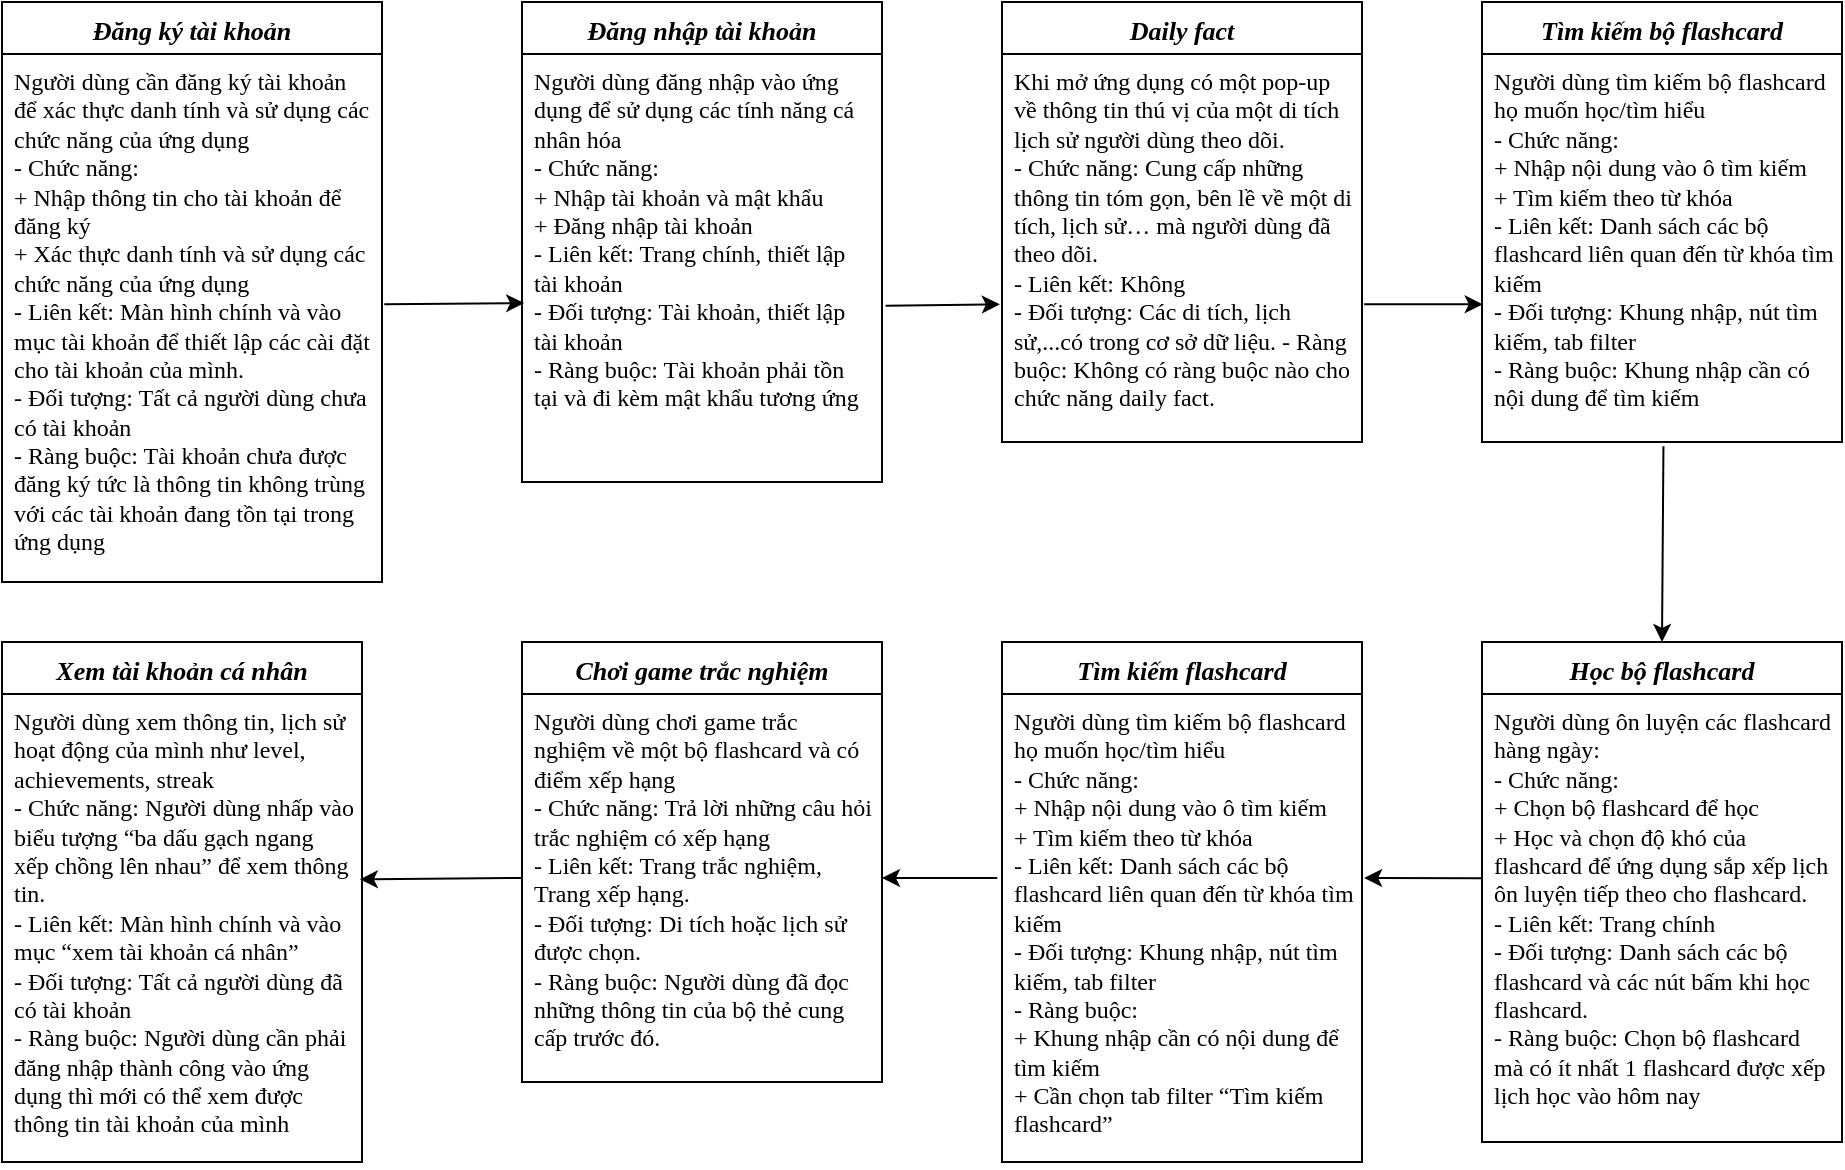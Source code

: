 <mxfile version="21.7.2" type="google">
  <diagram id="C5RBs43oDa-KdzZeNtuy" name="Page-1">
    <mxGraphModel grid="1" page="1" gridSize="10" guides="1" tooltips="1" connect="1" arrows="1" fold="1" pageScale="1" pageWidth="827" pageHeight="1169" math="0" shadow="0">
      <root>
        <mxCell id="WIyWlLk6GJQsqaUBKTNV-0" />
        <mxCell id="WIyWlLk6GJQsqaUBKTNV-1" parent="WIyWlLk6GJQsqaUBKTNV-0" />
        <mxCell id="zkfFHV4jXpPFQw0GAbJ--0" value="Đăng ký tài khoản" style="swimlane;fontStyle=3;align=center;verticalAlign=top;childLayout=stackLayout;horizontal=1;startSize=26;horizontalStack=0;resizeParent=1;resizeLast=0;collapsible=1;marginBottom=0;rounded=0;shadow=0;strokeWidth=1;fontFamily=Times New Roman;fontSize=13;" vertex="1" parent="WIyWlLk6GJQsqaUBKTNV-1">
          <mxGeometry x="220" y="120" width="190" height="290" as="geometry">
            <mxRectangle x="230" y="140" width="160" height="26" as="alternateBounds" />
          </mxGeometry>
        </mxCell>
        <mxCell id="zkfFHV4jXpPFQw0GAbJ--1" value="Người dùng cần đăng ký tài khoản để xác thực danh tính và sử dụng các chức năng của ứng dụng&#xa;- Chức năng:&#xa;+ Nhập thông tin cho tài khoản để đăng ký&#xa;+ Xác thực danh tính và sử dụng các chức năng của ứng dụng&#xa;- Liên kết: Màn hình chính và vào mục tài khoản để thiết lập các cài đặt cho tài khoản của mình.&#xa;- Đối tượng: Tất cả người dùng chưa có tài khoản&#xa;- Ràng buộc: Tài khoản chưa được đăng ký tức là thông tin không trùng với các tài khoản đang tồn tại trong ứng dụng&#xa;" style="text;align=left;verticalAlign=top;spacingLeft=4;spacingRight=4;overflow=hidden;rotatable=0;points=[[0,0.5],[1,0.5]];portConstraint=eastwest;fontFamily=Times New Roman;whiteSpace=wrap;" vertex="1" parent="zkfFHV4jXpPFQw0GAbJ--0">
          <mxGeometry y="26" width="190" height="264" as="geometry" />
        </mxCell>
        <mxCell id="vf-lQCcpxvajzbO1AWoG-0" value="" style="endArrow=classic;html=1;rounded=0;exitX=1.006;exitY=0.474;exitDx=0;exitDy=0;exitPerimeter=0;entryX=0.006;entryY=0.582;entryDx=0;entryDy=0;entryPerimeter=0;" edge="1" parent="WIyWlLk6GJQsqaUBKTNV-1" source="zkfFHV4jXpPFQw0GAbJ--1" target="vf-lQCcpxvajzbO1AWoG-4">
          <mxGeometry width="50" height="50" relative="1" as="geometry">
            <mxPoint x="430" y="290" as="sourcePoint" />
            <mxPoint x="480" y="270" as="targetPoint" />
          </mxGeometry>
        </mxCell>
        <mxCell id="vf-lQCcpxvajzbO1AWoG-3" value="Đăng nhập tài khoản" style="swimlane;fontStyle=3;align=center;verticalAlign=top;childLayout=stackLayout;horizontal=1;startSize=26;horizontalStack=0;resizeParent=1;resizeLast=0;collapsible=1;marginBottom=0;rounded=0;shadow=0;strokeWidth=1;fontFamily=Times New Roman;fontSize=13;" vertex="1" parent="WIyWlLk6GJQsqaUBKTNV-1">
          <mxGeometry x="480" y="120" width="180" height="240" as="geometry">
            <mxRectangle x="230" y="140" width="160" height="26" as="alternateBounds" />
          </mxGeometry>
        </mxCell>
        <mxCell id="vf-lQCcpxvajzbO1AWoG-4" value="Người dùng đăng nhập vào ứng dụng để sử dụng các tính năng cá nhân hóa &#xa;- Chức năng:&#xa;+ Nhập tài khoản và mật khẩu&#xa;+ Đăng nhập tài khoản&#xa;- Liên kết: Trang chính, thiết lập tài khoản&#xa;- Đối tượng: Tài khoản, thiết lập tài khoản&#xa;- Ràng buộc: Tài khoản phải tồn tại và đi kèm mật khẩu tương ứng " style="text;align=left;verticalAlign=top;spacingLeft=4;spacingRight=4;overflow=hidden;rotatable=0;points=[[0,0.5],[1,0.5]];portConstraint=eastwest;fontFamily=Times New Roman;whiteSpace=wrap;" vertex="1" parent="vf-lQCcpxvajzbO1AWoG-3">
          <mxGeometry y="26" width="180" height="214" as="geometry" />
        </mxCell>
        <mxCell id="vf-lQCcpxvajzbO1AWoG-5" value="Daily fact" style="swimlane;fontStyle=3;align=center;verticalAlign=top;childLayout=stackLayout;horizontal=1;startSize=26;horizontalStack=0;resizeParent=1;resizeLast=0;collapsible=1;marginBottom=0;rounded=0;shadow=0;strokeWidth=1;fontFamily=Times New Roman;fontSize=13;" vertex="1" parent="WIyWlLk6GJQsqaUBKTNV-1">
          <mxGeometry x="720" y="120" width="180" height="220" as="geometry">
            <mxRectangle x="230" y="140" width="160" height="26" as="alternateBounds" />
          </mxGeometry>
        </mxCell>
        <mxCell id="vf-lQCcpxvajzbO1AWoG-6" value="Khi mở ứng dụng có một pop-up về thông tin thú vị của một di tích lịch sử người dùng theo dõi.&#xa;- Chức năng: Cung cấp những thông tin tóm gọn, bên lề về một di tích, lịch sử… mà người dùng đã theo dõi.&#xa;- Liên kết: Không&#xa;- Đối tượng: Các di tích, lịch sử,...có trong cơ sở dữ liệu. - Ràng buộc: Không có ràng buộc nào cho chức năng daily fact.&#xa;" style="text;align=left;verticalAlign=top;spacingLeft=4;spacingRight=4;overflow=hidden;rotatable=0;points=[[0,0.5],[1,0.5]];portConstraint=eastwest;fontFamily=Times New Roman;whiteSpace=wrap;" vertex="1" parent="vf-lQCcpxvajzbO1AWoG-5">
          <mxGeometry y="26" width="180" height="194" as="geometry" />
        </mxCell>
        <mxCell id="vf-lQCcpxvajzbO1AWoG-7" value="" style="endArrow=classic;html=1;rounded=0;exitX=1.01;exitY=0.588;exitDx=0;exitDy=0;exitPerimeter=0;entryX=-0.006;entryY=0.645;entryDx=0;entryDy=0;entryPerimeter=0;" edge="1" parent="WIyWlLk6GJQsqaUBKTNV-1" source="vf-lQCcpxvajzbO1AWoG-4" target="vf-lQCcpxvajzbO1AWoG-6">
          <mxGeometry width="50" height="50" relative="1" as="geometry">
            <mxPoint x="650" y="410" as="sourcePoint" />
            <mxPoint x="720" y="410" as="targetPoint" />
          </mxGeometry>
        </mxCell>
        <mxCell id="vf-lQCcpxvajzbO1AWoG-8" value="Tìm kiếm bộ flashcard" style="swimlane;fontStyle=3;align=center;verticalAlign=top;childLayout=stackLayout;horizontal=1;startSize=26;horizontalStack=0;resizeParent=1;resizeLast=0;collapsible=1;marginBottom=0;rounded=0;shadow=0;strokeWidth=1;fontFamily=Times New Roman;fontSize=13;" vertex="1" parent="WIyWlLk6GJQsqaUBKTNV-1">
          <mxGeometry x="960" y="120" width="180" height="220" as="geometry">
            <mxRectangle x="230" y="140" width="160" height="26" as="alternateBounds" />
          </mxGeometry>
        </mxCell>
        <mxCell id="vf-lQCcpxvajzbO1AWoG-9" value="Người dùng tìm kiếm bộ flashcard họ muốn học/tìm hiểu&#xa;- Chức năng: &#xa;+ Nhập nội dung vào ô tìm kiếm&#xa;+ Tìm kiếm theo từ khóa&#xa;- Liên kết: Danh sách các bộ flashcard liên quan đến từ khóa tìm kiếm&#xa;- Đối tượng: Khung nhập, nút tìm kiếm, tab filter&#xa;- Ràng buộc: Khung nhập cần có nội dung để tìm kiếm&#xa;" style="text;align=left;verticalAlign=top;spacingLeft=4;spacingRight=4;overflow=hidden;rotatable=0;points=[[0,0.5],[1,0.5]];portConstraint=eastwest;fontFamily=Times New Roman;whiteSpace=wrap;" vertex="1" parent="vf-lQCcpxvajzbO1AWoG-8">
          <mxGeometry y="26" width="180" height="194" as="geometry" />
        </mxCell>
        <mxCell id="vf-lQCcpxvajzbO1AWoG-10" value="" style="endArrow=classic;html=1;rounded=0;exitX=1.006;exitY=0.645;exitDx=0;exitDy=0;exitPerimeter=0;entryX=0.002;entryY=0.645;entryDx=0;entryDy=0;entryPerimeter=0;" edge="1" parent="WIyWlLk6GJQsqaUBKTNV-1" source="vf-lQCcpxvajzbO1AWoG-6" target="vf-lQCcpxvajzbO1AWoG-9">
          <mxGeometry width="50" height="50" relative="1" as="geometry">
            <mxPoint x="920" y="351" as="sourcePoint" />
            <mxPoint x="977" y="350" as="targetPoint" />
          </mxGeometry>
        </mxCell>
        <mxCell id="vf-lQCcpxvajzbO1AWoG-11" value="Học bộ flashcard" style="swimlane;fontStyle=3;align=center;verticalAlign=top;childLayout=stackLayout;horizontal=1;startSize=26;horizontalStack=0;resizeParent=1;resizeLast=0;collapsible=1;marginBottom=0;rounded=0;shadow=0;strokeWidth=1;fontFamily=Times New Roman;fontSize=13;" vertex="1" parent="WIyWlLk6GJQsqaUBKTNV-1">
          <mxGeometry x="960" y="440" width="180" height="250" as="geometry">
            <mxRectangle x="230" y="140" width="160" height="26" as="alternateBounds" />
          </mxGeometry>
        </mxCell>
        <mxCell id="vf-lQCcpxvajzbO1AWoG-12" value="Người dùng ôn luyện các flashcard hàng ngày:&#xa;- Chức năng:&#xa;+ Chọn bộ flashcard để học&#xa;+ Học và chọn độ khó của flashcard để ứng dụng sắp xếp lịch ôn luyện tiếp theo cho flashcard.&#xa;- Liên kết: Trang chính&#xa;- Đối tượng: Danh sách các bộ flashcard và các nút bấm khi học flashcard.&#xa;- Ràng buộc: Chọn bộ flashcard mà có ít nhất 1 flashcard được xếp lịch học vào hôm nay&#xa;" style="text;align=left;verticalAlign=top;spacingLeft=4;spacingRight=4;overflow=hidden;rotatable=0;points=[[0,0.5],[1,0.5]];portConstraint=eastwest;fontFamily=Times New Roman;whiteSpace=wrap;" vertex="1" parent="vf-lQCcpxvajzbO1AWoG-11">
          <mxGeometry y="26" width="180" height="224" as="geometry" />
        </mxCell>
        <mxCell id="vf-lQCcpxvajzbO1AWoG-13" value="" style="endArrow=classic;html=1;rounded=0;exitX=0.504;exitY=1.011;exitDx=0;exitDy=0;exitPerimeter=0;entryX=0.5;entryY=0;entryDx=0;entryDy=0;" edge="1" parent="WIyWlLk6GJQsqaUBKTNV-1" source="vf-lQCcpxvajzbO1AWoG-9" target="vf-lQCcpxvajzbO1AWoG-11">
          <mxGeometry width="50" height="50" relative="1" as="geometry">
            <mxPoint x="901" y="370" as="sourcePoint" />
            <mxPoint x="960" y="370" as="targetPoint" />
          </mxGeometry>
        </mxCell>
        <mxCell id="vf-lQCcpxvajzbO1AWoG-14" value="Tìm kiếm flashcard" style="swimlane;fontStyle=3;align=center;verticalAlign=top;childLayout=stackLayout;horizontal=1;startSize=26;horizontalStack=0;resizeParent=1;resizeLast=0;collapsible=1;marginBottom=0;rounded=0;shadow=0;strokeWidth=1;fontFamily=Times New Roman;fontSize=13;" vertex="1" parent="WIyWlLk6GJQsqaUBKTNV-1">
          <mxGeometry x="720" y="440" width="180" height="260" as="geometry">
            <mxRectangle x="230" y="140" width="160" height="26" as="alternateBounds" />
          </mxGeometry>
        </mxCell>
        <mxCell id="vf-lQCcpxvajzbO1AWoG-15" value="Người dùng tìm kiếm bộ flashcard họ muốn học/tìm hiểu&#xa;- Chức năng: &#xa;+ Nhập nội dung vào ô tìm kiếm&#xa;+ Tìm kiếm theo từ khóa&#xa;- Liên kết: Danh sách các bộ flashcard liên quan đến từ khóa tìm kiếm&#xa;- Đối tượng: Khung nhập, nút tìm kiếm, tab filter&#xa;- Ràng buộc: &#xa;+ Khung nhập cần có nội dung để tìm kiếm&#xa;+ Cần chọn tab filter “Tìm kiếm flashcard”&#xa;&#xa;" style="text;align=left;verticalAlign=top;spacingLeft=4;spacingRight=4;overflow=hidden;rotatable=0;points=[[0,0.5],[1,0.5]];portConstraint=eastwest;fontFamily=Times New Roman;whiteSpace=wrap;" vertex="1" parent="vf-lQCcpxvajzbO1AWoG-14">
          <mxGeometry y="26" width="180" height="234" as="geometry" />
        </mxCell>
        <mxCell id="vf-lQCcpxvajzbO1AWoG-16" value="" style="endArrow=classic;html=1;rounded=0;exitX=-0.002;exitY=0.411;exitDx=0;exitDy=0;exitPerimeter=0;entryX=1.006;entryY=0.393;entryDx=0;entryDy=0;entryPerimeter=0;" edge="1" parent="WIyWlLk6GJQsqaUBKTNV-1" source="vf-lQCcpxvajzbO1AWoG-12" target="vf-lQCcpxvajzbO1AWoG-15">
          <mxGeometry width="50" height="50" relative="1" as="geometry">
            <mxPoint x="941" y="370" as="sourcePoint" />
            <mxPoint x="940" y="468" as="targetPoint" />
          </mxGeometry>
        </mxCell>
        <mxCell id="vf-lQCcpxvajzbO1AWoG-17" value="Chơi game trắc nghiệm" style="swimlane;fontStyle=3;align=center;verticalAlign=top;childLayout=stackLayout;horizontal=1;startSize=26;horizontalStack=0;resizeParent=1;resizeLast=0;collapsible=1;marginBottom=0;rounded=0;shadow=0;strokeWidth=1;fontFamily=Times New Roman;fontSize=13;" vertex="1" parent="WIyWlLk6GJQsqaUBKTNV-1">
          <mxGeometry x="480" y="440" width="180" height="220" as="geometry">
            <mxRectangle x="230" y="140" width="160" height="26" as="alternateBounds" />
          </mxGeometry>
        </mxCell>
        <mxCell id="vf-lQCcpxvajzbO1AWoG-18" value="Người dùng chơi game trắc nghiệm về một bộ flashcard và có điểm xếp hạng&#xa;- Chức năng: Trả lời những câu hỏi trắc nghiệm có xếp hạng&#xa;- Liên kết: Trang trắc nghiệm, Trang xếp hạng.&#xa;- Đối tượng: Di tích hoặc lịch sử được chọn.&#xa;- Ràng buộc: Người dùng đã đọc những thông tin của bộ thẻ cung cấp trước đó.&#xa;&#xa;&#xa;" style="text;align=left;verticalAlign=top;spacingLeft=4;spacingRight=4;overflow=hidden;rotatable=0;points=[[0,0.5],[1,0.5]];portConstraint=eastwest;fontFamily=Times New Roman;whiteSpace=wrap;" vertex="1" parent="vf-lQCcpxvajzbO1AWoG-17">
          <mxGeometry y="26" width="180" height="184" as="geometry" />
        </mxCell>
        <mxCell id="vf-lQCcpxvajzbO1AWoG-19" value="" style="endArrow=classic;html=1;rounded=0;exitX=-0.013;exitY=0.393;exitDx=0;exitDy=0;exitPerimeter=0;entryX=1;entryY=0.5;entryDx=0;entryDy=0;" edge="1" parent="WIyWlLk6GJQsqaUBKTNV-1" source="vf-lQCcpxvajzbO1AWoG-15" target="vf-lQCcpxvajzbO1AWoG-18">
          <mxGeometry width="50" height="50" relative="1" as="geometry">
            <mxPoint x="719" y="590" as="sourcePoint" />
            <mxPoint x="660" y="590" as="targetPoint" />
          </mxGeometry>
        </mxCell>
        <mxCell id="vf-lQCcpxvajzbO1AWoG-20" value="Xem tài khoản cá nhân" style="swimlane;fontStyle=3;align=center;verticalAlign=top;childLayout=stackLayout;horizontal=1;startSize=26;horizontalStack=0;resizeParent=1;resizeLast=0;collapsible=1;marginBottom=0;rounded=0;shadow=0;strokeWidth=1;fontFamily=Times New Roman;fontSize=13;" vertex="1" parent="WIyWlLk6GJQsqaUBKTNV-1">
          <mxGeometry x="220" y="440" width="180" height="260" as="geometry">
            <mxRectangle x="230" y="140" width="160" height="26" as="alternateBounds" />
          </mxGeometry>
        </mxCell>
        <mxCell id="vf-lQCcpxvajzbO1AWoG-21" value="Người dùng xem thông tin, lịch sử hoạt động của mình như level, achievements, streak&#xa;- Chức năng: Người dùng nhấp vào biểu tượng “ba dấu gạch ngang xếp chồng lên nhau” để xem thông tin.&#xa;- Liên kết: Màn hình chính và vào mục “xem tài khoản cá nhân”&#xa;- Đối tượng: Tất cả người dùng đã có tài khoản&#xa;- Ràng buộc: Người dùng cần phải đăng nhập thành công vào ứng dụng thì mới có thể xem được thông tin tài khoản của mình&#xa;" style="text;align=left;verticalAlign=top;spacingLeft=4;spacingRight=4;overflow=hidden;rotatable=0;points=[[0,0.5],[1,0.5]];portConstraint=eastwest;fontFamily=Times New Roman;whiteSpace=wrap;" vertex="1" parent="vf-lQCcpxvajzbO1AWoG-20">
          <mxGeometry y="26" width="180" height="234" as="geometry" />
        </mxCell>
        <mxCell id="QSVPd2yGRQgfJPvUczhS-0" value="" style="endArrow=classic;html=1;rounded=0;exitX=0;exitY=0.5;exitDx=0;exitDy=0;entryX=0.994;entryY=0.396;entryDx=0;entryDy=0;entryPerimeter=0;" edge="1" parent="WIyWlLk6GJQsqaUBKTNV-1" source="vf-lQCcpxvajzbO1AWoG-18" target="vf-lQCcpxvajzbO1AWoG-21">
          <mxGeometry width="50" height="50" relative="1" as="geometry">
            <mxPoint x="468" y="569.66" as="sourcePoint" />
            <mxPoint x="400" y="560" as="targetPoint" />
          </mxGeometry>
        </mxCell>
      </root>
    </mxGraphModel>
  </diagram>
</mxfile>
